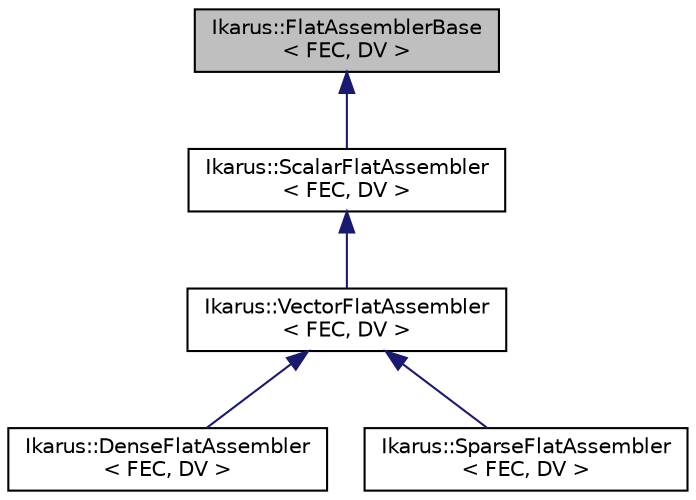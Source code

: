 digraph "Ikarus::FlatAssemblerBase&lt; FEC, DV &gt;"
{
 // LATEX_PDF_SIZE
  edge [fontname="Helvetica",fontsize="10",labelfontname="Helvetica",labelfontsize="10"];
  node [fontname="Helvetica",fontsize="10",shape=record];
  Node1 [label="Ikarus::FlatAssemblerBase\l\< FEC, DV \>",height=0.2,width=0.4,color="black", fillcolor="grey75", style="filled", fontcolor="black",tooltip="The FlatAssemblerBase takes care of common subtasks done by flat assemblers."];
  Node1 -> Node2 [dir="back",color="midnightblue",fontsize="10",style="solid"];
  Node2 [label="Ikarus::ScalarFlatAssembler\l\< FEC, DV \>",height=0.2,width=0.4,color="black", fillcolor="white", style="filled",URL="$a01253.html",tooltip="ScalarFlatAssembler assembles scalar quantities."];
  Node2 -> Node3 [dir="back",color="midnightblue",fontsize="10",style="solid"];
  Node3 [label="Ikarus::VectorFlatAssembler\l\< FEC, DV \>",height=0.2,width=0.4,color="black", fillcolor="white", style="filled",URL="$a01257.html",tooltip="VectorFlatAssembler assembles vector quantities using a flat basis Indexing strategy."];
  Node3 -> Node4 [dir="back",color="midnightblue",fontsize="10",style="solid"];
  Node4 [label="Ikarus::DenseFlatAssembler\l\< FEC, DV \>",height=0.2,width=0.4,color="black", fillcolor="white", style="filled",URL="$a01265.html",tooltip="DenseFlatAssembler assembles matrix quantities using a flat basis Indexing strategy...."];
  Node3 -> Node5 [dir="back",color="midnightblue",fontsize="10",style="solid"];
  Node5 [label="Ikarus::SparseFlatAssembler\l\< FEC, DV \>",height=0.2,width=0.4,color="black", fillcolor="white", style="filled",URL="$a01261.html",tooltip="SparseFlatAssembler assembles matrix quantities using a flat basis Indexing strategy...."];
}
